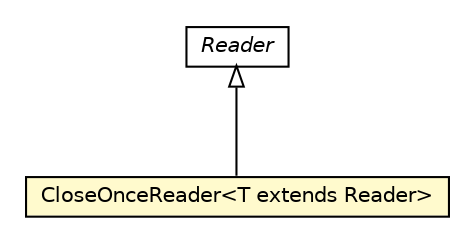 #!/usr/local/bin/dot
#
# Class diagram 
# Generated by UMLGraph version 5.1 (http://www.umlgraph.org/)
#

digraph G {
	edge [fontname="Helvetica",fontsize=10,labelfontname="Helvetica",labelfontsize=10];
	node [fontname="Helvetica",fontsize=10,shape=plaintext];
	nodesep=0.25;
	ranksep=0.5;
	// com.gc.iotools.stream.reader.CloseOnceReader<T extends java.io.Reader>
	c1728 [label=<<table title="com.gc.iotools.stream.reader.CloseOnceReader" border="0" cellborder="1" cellspacing="0" cellpadding="2" port="p" bgcolor="lemonChiffon" href="./CloseOnceReader.html">
		<tr><td><table border="0" cellspacing="0" cellpadding="1">
<tr><td align="center" balign="center"> CloseOnceReader&lt;T extends Reader&gt; </td></tr>
		</table></td></tr>
		</table>>, fontname="Helvetica", fontcolor="black", fontsize=10.0];
	//com.gc.iotools.stream.reader.CloseOnceReader<T extends java.io.Reader> extends java.io.Reader
	c1732:p -> c1728:p [dir=back,arrowtail=empty];
	// java.io.Reader
	c1732 [label=<<table title="java.io.Reader" border="0" cellborder="1" cellspacing="0" cellpadding="2" port="p" href="http://java.sun.com/j2se/1.5.0/docs/api/java/io/Reader.html">
		<tr><td><table border="0" cellspacing="0" cellpadding="1">
<tr><td align="center" balign="center"><font face="Helvetica-Oblique"> Reader </font></td></tr>
		</table></td></tr>
		</table>>, fontname="Helvetica", fontcolor="black", fontsize=10.0];
}

